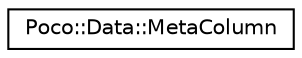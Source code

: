 digraph "Graphical Class Hierarchy"
{
 // LATEX_PDF_SIZE
  edge [fontname="Helvetica",fontsize="10",labelfontname="Helvetica",labelfontsize="10"];
  node [fontname="Helvetica",fontsize="10",shape=record];
  rankdir="LR";
  Node0 [label="Poco::Data::MetaColumn",height=0.2,width=0.4,color="black", fillcolor="white", style="filled",URL="$classPoco_1_1Data_1_1MetaColumn.html",tooltip="MetaColumn class contains column metadata information."];
}
